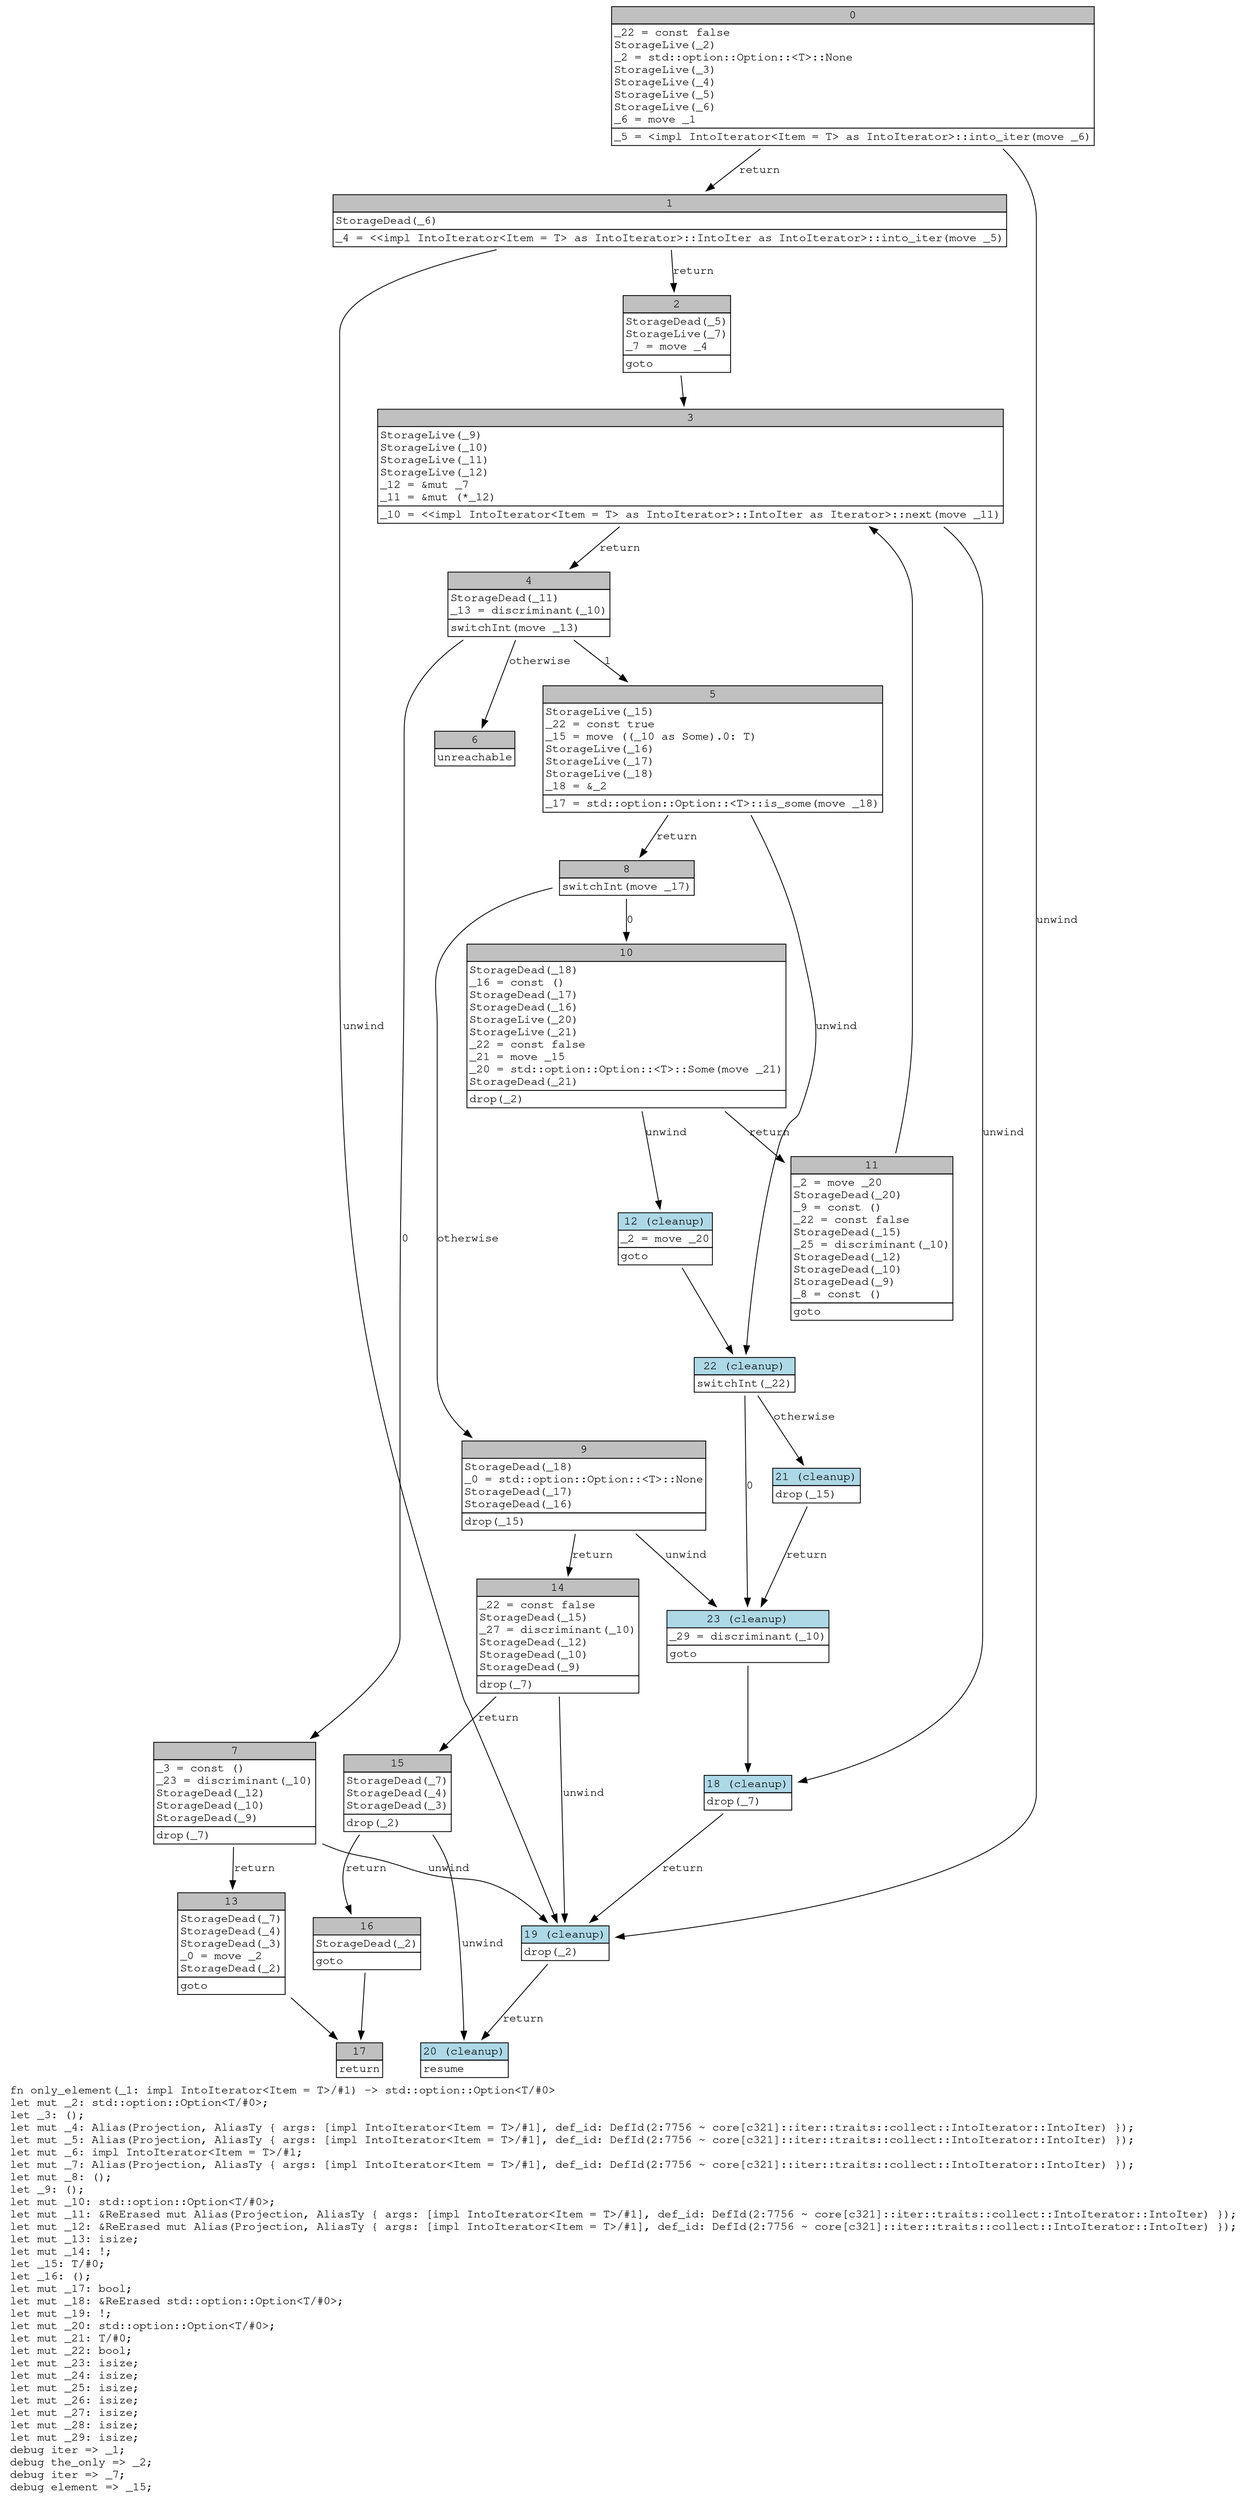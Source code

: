 digraph Mir_0_2828 {
    graph [fontname="Courier, monospace"];
    node [fontname="Courier, monospace"];
    edge [fontname="Courier, monospace"];
    label=<fn only_element(_1: impl IntoIterator&lt;Item = T&gt;/#1) -&gt; std::option::Option&lt;T/#0&gt;<br align="left"/>let mut _2: std::option::Option&lt;T/#0&gt;;<br align="left"/>let _3: ();<br align="left"/>let mut _4: Alias(Projection, AliasTy { args: [impl IntoIterator&lt;Item = T&gt;/#1], def_id: DefId(2:7756 ~ core[c321]::iter::traits::collect::IntoIterator::IntoIter) });<br align="left"/>let mut _5: Alias(Projection, AliasTy { args: [impl IntoIterator&lt;Item = T&gt;/#1], def_id: DefId(2:7756 ~ core[c321]::iter::traits::collect::IntoIterator::IntoIter) });<br align="left"/>let mut _6: impl IntoIterator&lt;Item = T&gt;/#1;<br align="left"/>let mut _7: Alias(Projection, AliasTy { args: [impl IntoIterator&lt;Item = T&gt;/#1], def_id: DefId(2:7756 ~ core[c321]::iter::traits::collect::IntoIterator::IntoIter) });<br align="left"/>let mut _8: ();<br align="left"/>let _9: ();<br align="left"/>let mut _10: std::option::Option&lt;T/#0&gt;;<br align="left"/>let mut _11: &amp;ReErased mut Alias(Projection, AliasTy { args: [impl IntoIterator&lt;Item = T&gt;/#1], def_id: DefId(2:7756 ~ core[c321]::iter::traits::collect::IntoIterator::IntoIter) });<br align="left"/>let mut _12: &amp;ReErased mut Alias(Projection, AliasTy { args: [impl IntoIterator&lt;Item = T&gt;/#1], def_id: DefId(2:7756 ~ core[c321]::iter::traits::collect::IntoIterator::IntoIter) });<br align="left"/>let mut _13: isize;<br align="left"/>let mut _14: !;<br align="left"/>let _15: T/#0;<br align="left"/>let _16: ();<br align="left"/>let mut _17: bool;<br align="left"/>let mut _18: &amp;ReErased std::option::Option&lt;T/#0&gt;;<br align="left"/>let mut _19: !;<br align="left"/>let mut _20: std::option::Option&lt;T/#0&gt;;<br align="left"/>let mut _21: T/#0;<br align="left"/>let mut _22: bool;<br align="left"/>let mut _23: isize;<br align="left"/>let mut _24: isize;<br align="left"/>let mut _25: isize;<br align="left"/>let mut _26: isize;<br align="left"/>let mut _27: isize;<br align="left"/>let mut _28: isize;<br align="left"/>let mut _29: isize;<br align="left"/>debug iter =&gt; _1;<br align="left"/>debug the_only =&gt; _2;<br align="left"/>debug iter =&gt; _7;<br align="left"/>debug element =&gt; _15;<br align="left"/>>;
    bb0__0_2828 [shape="none", label=<<table border="0" cellborder="1" cellspacing="0"><tr><td bgcolor="gray" align="center" colspan="1">0</td></tr><tr><td align="left" balign="left">_22 = const false<br/>StorageLive(_2)<br/>_2 = std::option::Option::&lt;T&gt;::None<br/>StorageLive(_3)<br/>StorageLive(_4)<br/>StorageLive(_5)<br/>StorageLive(_6)<br/>_6 = move _1<br/></td></tr><tr><td align="left">_5 = &lt;impl IntoIterator&lt;Item = T&gt; as IntoIterator&gt;::into_iter(move _6)</td></tr></table>>];
    bb1__0_2828 [shape="none", label=<<table border="0" cellborder="1" cellspacing="0"><tr><td bgcolor="gray" align="center" colspan="1">1</td></tr><tr><td align="left" balign="left">StorageDead(_6)<br/></td></tr><tr><td align="left">_4 = &lt;&lt;impl IntoIterator&lt;Item = T&gt; as IntoIterator&gt;::IntoIter as IntoIterator&gt;::into_iter(move _5)</td></tr></table>>];
    bb2__0_2828 [shape="none", label=<<table border="0" cellborder="1" cellspacing="0"><tr><td bgcolor="gray" align="center" colspan="1">2</td></tr><tr><td align="left" balign="left">StorageDead(_5)<br/>StorageLive(_7)<br/>_7 = move _4<br/></td></tr><tr><td align="left">goto</td></tr></table>>];
    bb3__0_2828 [shape="none", label=<<table border="0" cellborder="1" cellspacing="0"><tr><td bgcolor="gray" align="center" colspan="1">3</td></tr><tr><td align="left" balign="left">StorageLive(_9)<br/>StorageLive(_10)<br/>StorageLive(_11)<br/>StorageLive(_12)<br/>_12 = &amp;mut _7<br/>_11 = &amp;mut (*_12)<br/></td></tr><tr><td align="left">_10 = &lt;&lt;impl IntoIterator&lt;Item = T&gt; as IntoIterator&gt;::IntoIter as Iterator&gt;::next(move _11)</td></tr></table>>];
    bb4__0_2828 [shape="none", label=<<table border="0" cellborder="1" cellspacing="0"><tr><td bgcolor="gray" align="center" colspan="1">4</td></tr><tr><td align="left" balign="left">StorageDead(_11)<br/>_13 = discriminant(_10)<br/></td></tr><tr><td align="left">switchInt(move _13)</td></tr></table>>];
    bb5__0_2828 [shape="none", label=<<table border="0" cellborder="1" cellspacing="0"><tr><td bgcolor="gray" align="center" colspan="1">5</td></tr><tr><td align="left" balign="left">StorageLive(_15)<br/>_22 = const true<br/>_15 = move ((_10 as Some).0: T)<br/>StorageLive(_16)<br/>StorageLive(_17)<br/>StorageLive(_18)<br/>_18 = &amp;_2<br/></td></tr><tr><td align="left">_17 = std::option::Option::&lt;T&gt;::is_some(move _18)</td></tr></table>>];
    bb6__0_2828 [shape="none", label=<<table border="0" cellborder="1" cellspacing="0"><tr><td bgcolor="gray" align="center" colspan="1">6</td></tr><tr><td align="left">unreachable</td></tr></table>>];
    bb7__0_2828 [shape="none", label=<<table border="0" cellborder="1" cellspacing="0"><tr><td bgcolor="gray" align="center" colspan="1">7</td></tr><tr><td align="left" balign="left">_3 = const ()<br/>_23 = discriminant(_10)<br/>StorageDead(_12)<br/>StorageDead(_10)<br/>StorageDead(_9)<br/></td></tr><tr><td align="left">drop(_7)</td></tr></table>>];
    bb8__0_2828 [shape="none", label=<<table border="0" cellborder="1" cellspacing="0"><tr><td bgcolor="gray" align="center" colspan="1">8</td></tr><tr><td align="left">switchInt(move _17)</td></tr></table>>];
    bb9__0_2828 [shape="none", label=<<table border="0" cellborder="1" cellspacing="0"><tr><td bgcolor="gray" align="center" colspan="1">9</td></tr><tr><td align="left" balign="left">StorageDead(_18)<br/>_0 = std::option::Option::&lt;T&gt;::None<br/>StorageDead(_17)<br/>StorageDead(_16)<br/></td></tr><tr><td align="left">drop(_15)</td></tr></table>>];
    bb10__0_2828 [shape="none", label=<<table border="0" cellborder="1" cellspacing="0"><tr><td bgcolor="gray" align="center" colspan="1">10</td></tr><tr><td align="left" balign="left">StorageDead(_18)<br/>_16 = const ()<br/>StorageDead(_17)<br/>StorageDead(_16)<br/>StorageLive(_20)<br/>StorageLive(_21)<br/>_22 = const false<br/>_21 = move _15<br/>_20 = std::option::Option::&lt;T&gt;::Some(move _21)<br/>StorageDead(_21)<br/></td></tr><tr><td align="left">drop(_2)</td></tr></table>>];
    bb11__0_2828 [shape="none", label=<<table border="0" cellborder="1" cellspacing="0"><tr><td bgcolor="gray" align="center" colspan="1">11</td></tr><tr><td align="left" balign="left">_2 = move _20<br/>StorageDead(_20)<br/>_9 = const ()<br/>_22 = const false<br/>StorageDead(_15)<br/>_25 = discriminant(_10)<br/>StorageDead(_12)<br/>StorageDead(_10)<br/>StorageDead(_9)<br/>_8 = const ()<br/></td></tr><tr><td align="left">goto</td></tr></table>>];
    bb12__0_2828 [shape="none", label=<<table border="0" cellborder="1" cellspacing="0"><tr><td bgcolor="lightblue" align="center" colspan="1">12 (cleanup)</td></tr><tr><td align="left" balign="left">_2 = move _20<br/></td></tr><tr><td align="left">goto</td></tr></table>>];
    bb13__0_2828 [shape="none", label=<<table border="0" cellborder="1" cellspacing="0"><tr><td bgcolor="gray" align="center" colspan="1">13</td></tr><tr><td align="left" balign="left">StorageDead(_7)<br/>StorageDead(_4)<br/>StorageDead(_3)<br/>_0 = move _2<br/>StorageDead(_2)<br/></td></tr><tr><td align="left">goto</td></tr></table>>];
    bb14__0_2828 [shape="none", label=<<table border="0" cellborder="1" cellspacing="0"><tr><td bgcolor="gray" align="center" colspan="1">14</td></tr><tr><td align="left" balign="left">_22 = const false<br/>StorageDead(_15)<br/>_27 = discriminant(_10)<br/>StorageDead(_12)<br/>StorageDead(_10)<br/>StorageDead(_9)<br/></td></tr><tr><td align="left">drop(_7)</td></tr></table>>];
    bb15__0_2828 [shape="none", label=<<table border="0" cellborder="1" cellspacing="0"><tr><td bgcolor="gray" align="center" colspan="1">15</td></tr><tr><td align="left" balign="left">StorageDead(_7)<br/>StorageDead(_4)<br/>StorageDead(_3)<br/></td></tr><tr><td align="left">drop(_2)</td></tr></table>>];
    bb16__0_2828 [shape="none", label=<<table border="0" cellborder="1" cellspacing="0"><tr><td bgcolor="gray" align="center" colspan="1">16</td></tr><tr><td align="left" balign="left">StorageDead(_2)<br/></td></tr><tr><td align="left">goto</td></tr></table>>];
    bb17__0_2828 [shape="none", label=<<table border="0" cellborder="1" cellspacing="0"><tr><td bgcolor="gray" align="center" colspan="1">17</td></tr><tr><td align="left">return</td></tr></table>>];
    bb18__0_2828 [shape="none", label=<<table border="0" cellborder="1" cellspacing="0"><tr><td bgcolor="lightblue" align="center" colspan="1">18 (cleanup)</td></tr><tr><td align="left">drop(_7)</td></tr></table>>];
    bb19__0_2828 [shape="none", label=<<table border="0" cellborder="1" cellspacing="0"><tr><td bgcolor="lightblue" align="center" colspan="1">19 (cleanup)</td></tr><tr><td align="left">drop(_2)</td></tr></table>>];
    bb20__0_2828 [shape="none", label=<<table border="0" cellborder="1" cellspacing="0"><tr><td bgcolor="lightblue" align="center" colspan="1">20 (cleanup)</td></tr><tr><td align="left">resume</td></tr></table>>];
    bb21__0_2828 [shape="none", label=<<table border="0" cellborder="1" cellspacing="0"><tr><td bgcolor="lightblue" align="center" colspan="1">21 (cleanup)</td></tr><tr><td align="left">drop(_15)</td></tr></table>>];
    bb22__0_2828 [shape="none", label=<<table border="0" cellborder="1" cellspacing="0"><tr><td bgcolor="lightblue" align="center" colspan="1">22 (cleanup)</td></tr><tr><td align="left">switchInt(_22)</td></tr></table>>];
    bb23__0_2828 [shape="none", label=<<table border="0" cellborder="1" cellspacing="0"><tr><td bgcolor="lightblue" align="center" colspan="1">23 (cleanup)</td></tr><tr><td align="left" balign="left">_29 = discriminant(_10)<br/></td></tr><tr><td align="left">goto</td></tr></table>>];
    bb0__0_2828 -> bb1__0_2828 [label="return"];
    bb0__0_2828 -> bb19__0_2828 [label="unwind"];
    bb1__0_2828 -> bb2__0_2828 [label="return"];
    bb1__0_2828 -> bb19__0_2828 [label="unwind"];
    bb2__0_2828 -> bb3__0_2828 [label=""];
    bb3__0_2828 -> bb4__0_2828 [label="return"];
    bb3__0_2828 -> bb18__0_2828 [label="unwind"];
    bb4__0_2828 -> bb7__0_2828 [label="0"];
    bb4__0_2828 -> bb5__0_2828 [label="1"];
    bb4__0_2828 -> bb6__0_2828 [label="otherwise"];
    bb5__0_2828 -> bb8__0_2828 [label="return"];
    bb5__0_2828 -> bb22__0_2828 [label="unwind"];
    bb7__0_2828 -> bb13__0_2828 [label="return"];
    bb7__0_2828 -> bb19__0_2828 [label="unwind"];
    bb8__0_2828 -> bb10__0_2828 [label="0"];
    bb8__0_2828 -> bb9__0_2828 [label="otherwise"];
    bb9__0_2828 -> bb14__0_2828 [label="return"];
    bb9__0_2828 -> bb23__0_2828 [label="unwind"];
    bb10__0_2828 -> bb11__0_2828 [label="return"];
    bb10__0_2828 -> bb12__0_2828 [label="unwind"];
    bb11__0_2828 -> bb3__0_2828 [label=""];
    bb12__0_2828 -> bb22__0_2828 [label=""];
    bb13__0_2828 -> bb17__0_2828 [label=""];
    bb14__0_2828 -> bb15__0_2828 [label="return"];
    bb14__0_2828 -> bb19__0_2828 [label="unwind"];
    bb15__0_2828 -> bb16__0_2828 [label="return"];
    bb15__0_2828 -> bb20__0_2828 [label="unwind"];
    bb16__0_2828 -> bb17__0_2828 [label=""];
    bb18__0_2828 -> bb19__0_2828 [label="return"];
    bb19__0_2828 -> bb20__0_2828 [label="return"];
    bb21__0_2828 -> bb23__0_2828 [label="return"];
    bb22__0_2828 -> bb23__0_2828 [label="0"];
    bb22__0_2828 -> bb21__0_2828 [label="otherwise"];
    bb23__0_2828 -> bb18__0_2828 [label=""];
}
